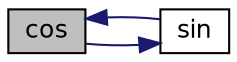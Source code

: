 digraph "cos"
{
 // INTERACTIVE_SVG=YES
 // LATEX_PDF_SIZE
  bgcolor="transparent";
  edge [fontname="Helvetica",fontsize="12",labelfontname="Helvetica",labelfontsize="12"];
  node [fontname="Helvetica",fontsize="12",shape=record];
  rankdir="LR";
  Node1 [label="cos",height=0.2,width=0.4,color="black", fillcolor="grey75", style="filled", fontcolor="black",tooltip=" "];
  Node1 -> Node2 [color="midnightblue",fontsize="12",style="solid",fontname="Helvetica"];
  Node2 [label="sin",height=0.2,width=0.4,color="black",URL="$autodiff2_8libmd_8cc_a183a3c87e7b9ca9690a87752daec44ca.html#a183a3c87e7b9ca9690a87752daec44ca",tooltip=" "];
  Node2 -> Node1 [color="midnightblue",fontsize="12",style="solid",fontname="Helvetica"];
}
